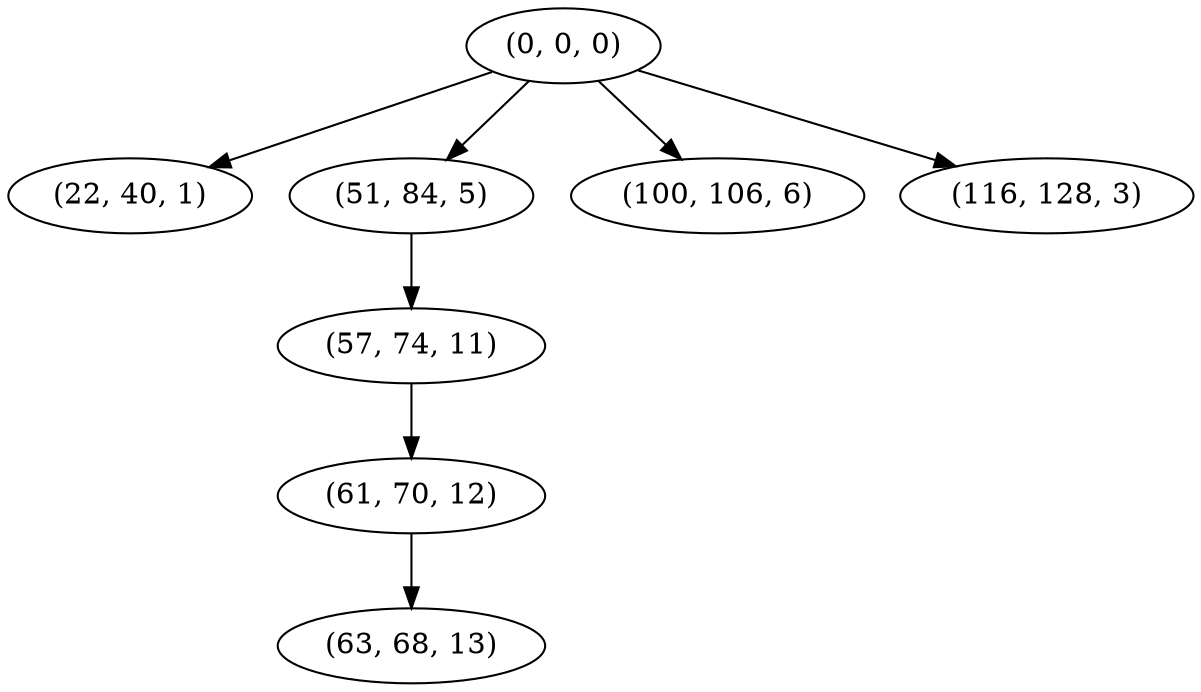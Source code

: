 digraph tree {
    "(0, 0, 0)";
    "(22, 40, 1)";
    "(51, 84, 5)";
    "(57, 74, 11)";
    "(61, 70, 12)";
    "(63, 68, 13)";
    "(100, 106, 6)";
    "(116, 128, 3)";
    "(0, 0, 0)" -> "(22, 40, 1)";
    "(0, 0, 0)" -> "(51, 84, 5)";
    "(0, 0, 0)" -> "(100, 106, 6)";
    "(0, 0, 0)" -> "(116, 128, 3)";
    "(51, 84, 5)" -> "(57, 74, 11)";
    "(57, 74, 11)" -> "(61, 70, 12)";
    "(61, 70, 12)" -> "(63, 68, 13)";
}
